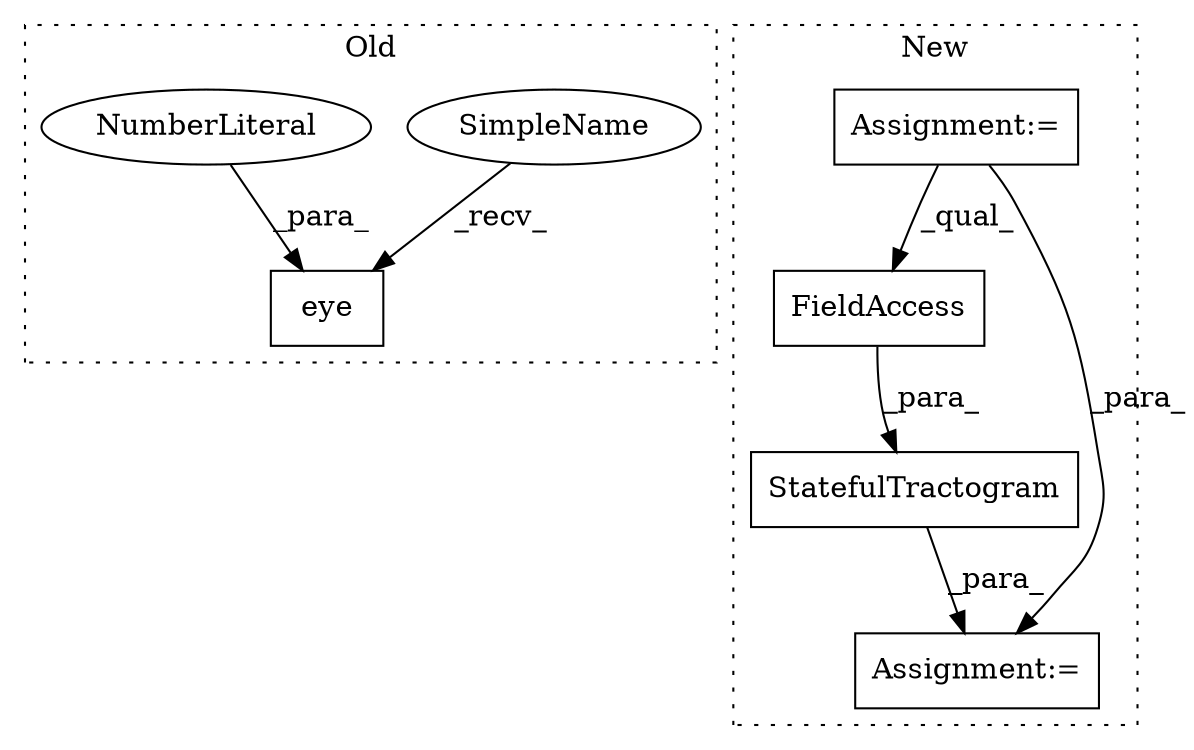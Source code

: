 digraph G {
subgraph cluster0 {
1 [label="SimpleName" a="42" s="2382" l="5" shape="ellipse"];
6 [label="eye" a="32" s="2388,2393" l="4,1" shape="box"];
7 [label="NumberLiteral" a="34" s="2392" l="1" shape="ellipse"];
label = "Old";
style="dotted";
}
subgraph cluster1 {
2 [label="StatefulTractogram" a="32" s="3222,3274" l="19,1" shape="box"];
3 [label="FieldAccess" a="22" s="3263" l="11" shape="box"];
4 [label="Assignment:=" a="7" s="3221" l="1" shape="box"];
5 [label="Assignment:=" a="7" s="977" l="5" shape="box"];
label = "New";
style="dotted";
}
1 -> 6 [label="_recv_"];
2 -> 4 [label="_para_"];
3 -> 2 [label="_para_"];
5 -> 3 [label="_qual_"];
5 -> 4 [label="_para_"];
7 -> 6 [label="_para_"];
}